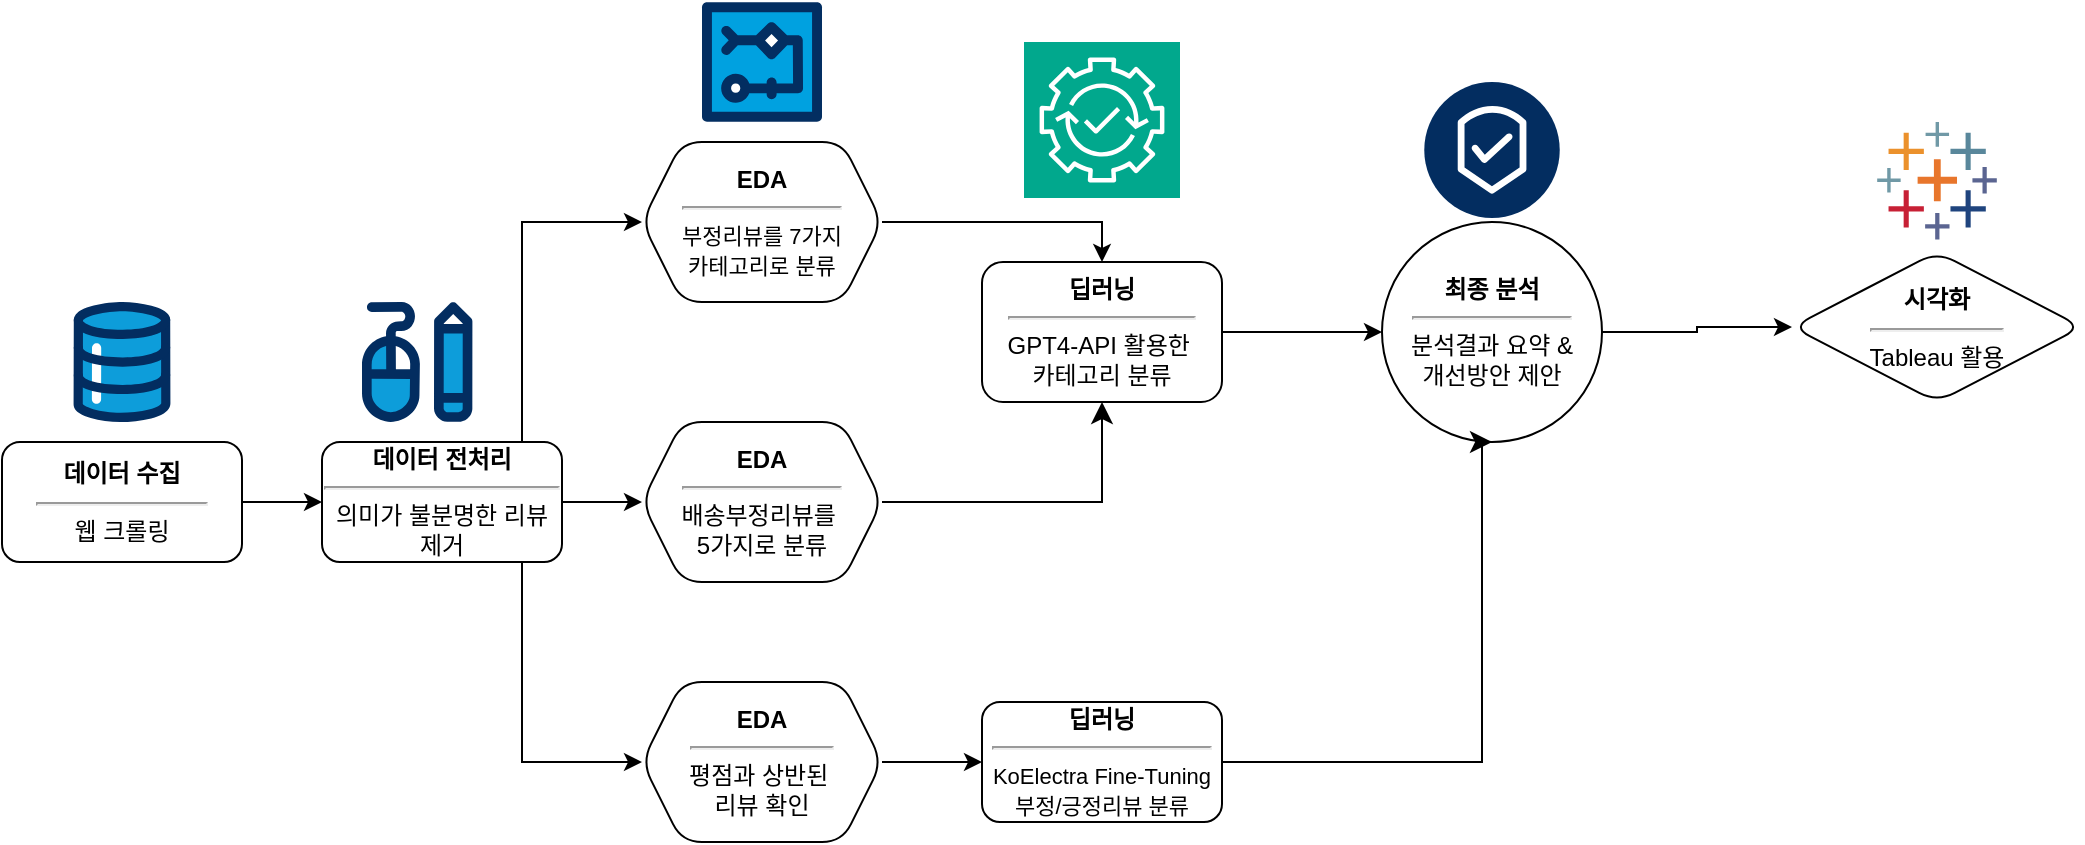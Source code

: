 <mxfile version="26.0.4">
  <diagram id="C5RBs43oDa-KdzZeNtuy" name="Page-1">
    <mxGraphModel dx="1050" dy="522" grid="1" gridSize="10" guides="1" tooltips="1" connect="1" arrows="1" fold="1" page="1" pageScale="1" pageWidth="827" pageHeight="1169" math="0" shadow="0">
      <root>
        <mxCell id="WIyWlLk6GJQsqaUBKTNV-0" />
        <mxCell id="WIyWlLk6GJQsqaUBKTNV-1" parent="WIyWlLk6GJQsqaUBKTNV-0" />
        <mxCell id="EMAZHgNjMEa_f3zyevsy-2" value="" style="edgeStyle=orthogonalEdgeStyle;rounded=0;orthogonalLoop=1;jettySize=auto;html=1;" edge="1" parent="WIyWlLk6GJQsqaUBKTNV-1" source="EMAZHgNjMEa_f3zyevsy-0" target="EMAZHgNjMEa_f3zyevsy-1">
          <mxGeometry relative="1" as="geometry" />
        </mxCell>
        <mxCell id="EMAZHgNjMEa_f3zyevsy-0" value="&lt;b&gt;&amp;nbsp; &amp;nbsp; 데이터 수집&amp;nbsp; &amp;nbsp;&amp;nbsp;&lt;/b&gt;&lt;hr&gt;&lt;div&gt;웹 크롤링&lt;/div&gt;" style="rounded=1;whiteSpace=wrap;html=1;" vertex="1" parent="WIyWlLk6GJQsqaUBKTNV-1">
          <mxGeometry x="10" y="240" width="120" height="60" as="geometry" />
        </mxCell>
        <mxCell id="EMAZHgNjMEa_f3zyevsy-10" value="" style="edgeStyle=orthogonalEdgeStyle;rounded=0;orthogonalLoop=1;jettySize=auto;html=1;" edge="1" parent="WIyWlLk6GJQsqaUBKTNV-1" source="EMAZHgNjMEa_f3zyevsy-1" target="EMAZHgNjMEa_f3zyevsy-9">
          <mxGeometry relative="1" as="geometry">
            <Array as="points">
              <mxPoint x="330" y="270" />
              <mxPoint x="330" y="270" />
            </Array>
          </mxGeometry>
        </mxCell>
        <mxCell id="EMAZHgNjMEa_f3zyevsy-13" value="" style="edgeStyle=orthogonalEdgeStyle;rounded=0;orthogonalLoop=1;jettySize=auto;html=1;" edge="1" parent="WIyWlLk6GJQsqaUBKTNV-1" source="EMAZHgNjMEa_f3zyevsy-1" target="EMAZHgNjMEa_f3zyevsy-12">
          <mxGeometry relative="1" as="geometry">
            <Array as="points">
              <mxPoint x="270" y="400" />
            </Array>
          </mxGeometry>
        </mxCell>
        <mxCell id="EMAZHgNjMEa_f3zyevsy-19" value="" style="edgeStyle=orthogonalEdgeStyle;rounded=0;orthogonalLoop=1;jettySize=auto;html=1;entryX=0;entryY=0.5;entryDx=0;entryDy=0;" edge="1" parent="WIyWlLk6GJQsqaUBKTNV-1" source="EMAZHgNjMEa_f3zyevsy-1" target="EMAZHgNjMEa_f3zyevsy-6">
          <mxGeometry relative="1" as="geometry">
            <mxPoint x="244" y="160" as="targetPoint" />
            <Array as="points">
              <mxPoint x="270" y="130" />
            </Array>
          </mxGeometry>
        </mxCell>
        <mxCell id="EMAZHgNjMEa_f3zyevsy-1" value="&lt;b&gt;데이터 전처리&lt;/b&gt;&lt;hr&gt;&lt;div&gt;&lt;div&gt;의미가 불분명한 리뷰 제거&lt;/div&gt;&lt;/div&gt;" style="whiteSpace=wrap;html=1;rounded=1;" vertex="1" parent="WIyWlLk6GJQsqaUBKTNV-1">
          <mxGeometry x="170" y="240" width="120" height="60" as="geometry" />
        </mxCell>
        <mxCell id="EMAZHgNjMEa_f3zyevsy-15" value="" style="edgeStyle=orthogonalEdgeStyle;rounded=0;orthogonalLoop=1;jettySize=auto;html=1;" edge="1" parent="WIyWlLk6GJQsqaUBKTNV-1" source="EMAZHgNjMEa_f3zyevsy-6" target="EMAZHgNjMEa_f3zyevsy-14">
          <mxGeometry relative="1" as="geometry">
            <Array as="points">
              <mxPoint x="560" y="130" />
            </Array>
          </mxGeometry>
        </mxCell>
        <mxCell id="EMAZHgNjMEa_f3zyevsy-6" value="&lt;div style=&quot;&quot;&gt;&lt;b&gt;EDA&lt;/b&gt;&lt;/div&gt;&lt;hr&gt;&lt;font style=&quot;font-size: 11px;&quot;&gt;부정리뷰를 7가지&lt;/font&gt;&lt;div&gt;&lt;font style=&quot;font-size: 11px;&quot;&gt;카테고리로&amp;nbsp;&lt;/font&gt;&lt;span style=&quot;font-size: 11px; background-color: transparent; color: light-dark(rgb(0, 0, 0), rgb(255, 255, 255));&quot;&gt;분류&lt;/span&gt;&lt;/div&gt;" style="shape=hexagon;perimeter=hexagonPerimeter2;whiteSpace=wrap;html=1;fixedSize=1;rounded=1;" vertex="1" parent="WIyWlLk6GJQsqaUBKTNV-1">
          <mxGeometry x="330" y="90" width="120" height="80" as="geometry" />
        </mxCell>
        <mxCell id="EMAZHgNjMEa_f3zyevsy-9" value="&lt;b&gt;EDA&lt;/b&gt;&lt;hr&gt;배송부정리뷰를&amp;nbsp;&lt;div&gt;5가지로 분류&lt;/div&gt;" style="shape=hexagon;perimeter=hexagonPerimeter2;whiteSpace=wrap;html=1;fixedSize=1;rounded=1;direction=west;" vertex="1" parent="WIyWlLk6GJQsqaUBKTNV-1">
          <mxGeometry x="330" y="230" width="120" height="80" as="geometry" />
        </mxCell>
        <mxCell id="EMAZHgNjMEa_f3zyevsy-22" value="" style="edgeStyle=orthogonalEdgeStyle;rounded=0;orthogonalLoop=1;jettySize=auto;html=1;" edge="1" parent="WIyWlLk6GJQsqaUBKTNV-1" source="EMAZHgNjMEa_f3zyevsy-12" target="EMAZHgNjMEa_f3zyevsy-21">
          <mxGeometry relative="1" as="geometry" />
        </mxCell>
        <mxCell id="EMAZHgNjMEa_f3zyevsy-12" value="&lt;b&gt;EDA&lt;/b&gt;&lt;hr&gt;평점과 상반된&amp;nbsp;&lt;div&gt;리뷰 확인&lt;/div&gt;" style="shape=hexagon;perimeter=hexagonPerimeter2;whiteSpace=wrap;html=1;fixedSize=1;rounded=1;" vertex="1" parent="WIyWlLk6GJQsqaUBKTNV-1">
          <mxGeometry x="330" y="360" width="120" height="80" as="geometry" />
        </mxCell>
        <mxCell id="EMAZHgNjMEa_f3zyevsy-25" value="" style="edgeStyle=orthogonalEdgeStyle;rounded=0;orthogonalLoop=1;jettySize=auto;html=1;" edge="1" parent="WIyWlLk6GJQsqaUBKTNV-1" source="EMAZHgNjMEa_f3zyevsy-14" target="EMAZHgNjMEa_f3zyevsy-24">
          <mxGeometry relative="1" as="geometry" />
        </mxCell>
        <mxCell id="EMAZHgNjMEa_f3zyevsy-14" value="&lt;b&gt;딥러닝&lt;/b&gt;&lt;hr&gt;GPT4-API 활용한&amp;nbsp;&lt;div&gt;카테고리 분류&lt;/div&gt;" style="whiteSpace=wrap;html=1;rounded=1;" vertex="1" parent="WIyWlLk6GJQsqaUBKTNV-1">
          <mxGeometry x="500" y="150" width="120" height="70" as="geometry" />
        </mxCell>
        <mxCell id="EMAZHgNjMEa_f3zyevsy-20" style="edgeStyle=orthogonalEdgeStyle;rounded=0;orthogonalLoop=1;jettySize=auto;html=1;exitX=0.5;exitY=0;exitDx=0;exitDy=0;" edge="1" parent="WIyWlLk6GJQsqaUBKTNV-1" source="EMAZHgNjMEa_f3zyevsy-9" target="EMAZHgNjMEa_f3zyevsy-9">
          <mxGeometry relative="1" as="geometry" />
        </mxCell>
        <mxCell id="EMAZHgNjMEa_f3zyevsy-21" value="&lt;b&gt;딥러닝&lt;/b&gt;&lt;div&gt;&lt;hr&gt;&lt;font style=&quot;font-size: 11px;&quot;&gt;KoElectra Fine-Tuning&lt;/font&gt;&lt;/div&gt;&lt;div&gt;&lt;font style=&quot;font-size: 11px;&quot;&gt;부정/긍정리뷰 분류&lt;/font&gt;&lt;/div&gt;" style="whiteSpace=wrap;html=1;rounded=1;" vertex="1" parent="WIyWlLk6GJQsqaUBKTNV-1">
          <mxGeometry x="500" y="370" width="120" height="60" as="geometry" />
        </mxCell>
        <mxCell id="EMAZHgNjMEa_f3zyevsy-23" value="" style="edgeStyle=segmentEdgeStyle;endArrow=classic;html=1;curved=0;rounded=0;endSize=8;startSize=8;" edge="1" parent="WIyWlLk6GJQsqaUBKTNV-1">
          <mxGeometry width="50" height="50" relative="1" as="geometry">
            <mxPoint x="450" y="270" as="sourcePoint" />
            <mxPoint x="560" y="220" as="targetPoint" />
            <Array as="points">
              <mxPoint x="560" y="270" />
              <mxPoint x="560" y="220" />
            </Array>
          </mxGeometry>
        </mxCell>
        <mxCell id="EMAZHgNjMEa_f3zyevsy-33" value="" style="edgeStyle=orthogonalEdgeStyle;rounded=0;orthogonalLoop=1;jettySize=auto;html=1;" edge="1" parent="WIyWlLk6GJQsqaUBKTNV-1" source="EMAZHgNjMEa_f3zyevsy-24" target="EMAZHgNjMEa_f3zyevsy-32">
          <mxGeometry relative="1" as="geometry" />
        </mxCell>
        <mxCell id="EMAZHgNjMEa_f3zyevsy-24" value="&lt;b&gt;최종 분석&lt;/b&gt;&lt;hr&gt;분석결과 요약 &amp;amp;&lt;div&gt;개선방안 제안&lt;/div&gt;" style="ellipse;whiteSpace=wrap;html=1;rounded=1;" vertex="1" parent="WIyWlLk6GJQsqaUBKTNV-1">
          <mxGeometry x="700" y="130" width="110" height="110" as="geometry" />
        </mxCell>
        <mxCell id="EMAZHgNjMEa_f3zyevsy-26" value="" style="edgeStyle=segmentEdgeStyle;endArrow=classic;html=1;curved=0;rounded=0;endSize=8;startSize=8;entryX=0.5;entryY=1;entryDx=0;entryDy=0;" edge="1" parent="WIyWlLk6GJQsqaUBKTNV-1" target="EMAZHgNjMEa_f3zyevsy-24">
          <mxGeometry width="50" height="50" relative="1" as="geometry">
            <mxPoint x="620" y="400" as="sourcePoint" />
            <mxPoint x="670" y="350" as="targetPoint" />
            <Array as="points">
              <mxPoint x="750" y="400" />
            </Array>
          </mxGeometry>
        </mxCell>
        <mxCell id="EMAZHgNjMEa_f3zyevsy-27" value="" style="verticalLabelPosition=bottom;aspect=fixed;html=1;shape=mxgraph.salesforce.data;" vertex="1" parent="WIyWlLk6GJQsqaUBKTNV-1">
          <mxGeometry x="45.7" y="170" width="48.6" height="60" as="geometry" />
        </mxCell>
        <mxCell id="EMAZHgNjMEa_f3zyevsy-28" value="" style="verticalLabelPosition=bottom;aspect=fixed;html=1;shape=mxgraph.salesforce.builders;" vertex="1" parent="WIyWlLk6GJQsqaUBKTNV-1">
          <mxGeometry x="190" y="170" width="55.2" height="60" as="geometry" />
        </mxCell>
        <mxCell id="EMAZHgNjMEa_f3zyevsy-29" value="" style="verticalLabelPosition=bottom;aspect=fixed;html=1;shape=mxgraph.salesforce.workflow;" vertex="1" parent="WIyWlLk6GJQsqaUBKTNV-1">
          <mxGeometry x="360" y="20" width="60" height="60" as="geometry" />
        </mxCell>
        <mxCell id="EMAZHgNjMEa_f3zyevsy-30" value="" style="sketch=0;points=[[0,0,0],[0.25,0,0],[0.5,0,0],[0.75,0,0],[1,0,0],[0,1,0],[0.25,1,0],[0.5,1,0],[0.75,1,0],[1,1,0],[0,0.25,0],[0,0.5,0],[0,0.75,0],[1,0.25,0],[1,0.5,0],[1,0.75,0]];outlineConnect=0;fontColor=#232F3E;fillColor=#01A88D;strokeColor=#ffffff;dashed=0;verticalLabelPosition=bottom;verticalAlign=top;align=center;html=1;fontSize=12;fontStyle=0;aspect=fixed;shape=mxgraph.aws4.resourceIcon;resIcon=mxgraph.aws4.devops_guru;" vertex="1" parent="WIyWlLk6GJQsqaUBKTNV-1">
          <mxGeometry x="521" y="40" width="78" height="78" as="geometry" />
        </mxCell>
        <mxCell id="EMAZHgNjMEa_f3zyevsy-32" value="&lt;b&gt;시각화&lt;/b&gt;&lt;hr&gt;Tableau 활용" style="rhombus;whiteSpace=wrap;html=1;rounded=1;" vertex="1" parent="WIyWlLk6GJQsqaUBKTNV-1">
          <mxGeometry x="905" y="145" width="145" height="75" as="geometry" />
        </mxCell>
        <mxCell id="EMAZHgNjMEa_f3zyevsy-34" value="" style="verticalLabelPosition=bottom;aspect=fixed;html=1;shape=mxgraph.salesforce.analytics;" vertex="1" parent="WIyWlLk6GJQsqaUBKTNV-1">
          <mxGeometry x="947.5" y="80" width="60" height="58.8" as="geometry" />
        </mxCell>
        <mxCell id="EMAZHgNjMEa_f3zyevsy-36" value="" style="verticalLabelPosition=bottom;aspect=fixed;html=1;shape=mxgraph.salesforce.privacy2;" vertex="1" parent="WIyWlLk6GJQsqaUBKTNV-1">
          <mxGeometry x="721" y="60" width="68" height="68" as="geometry" />
        </mxCell>
      </root>
    </mxGraphModel>
  </diagram>
</mxfile>

